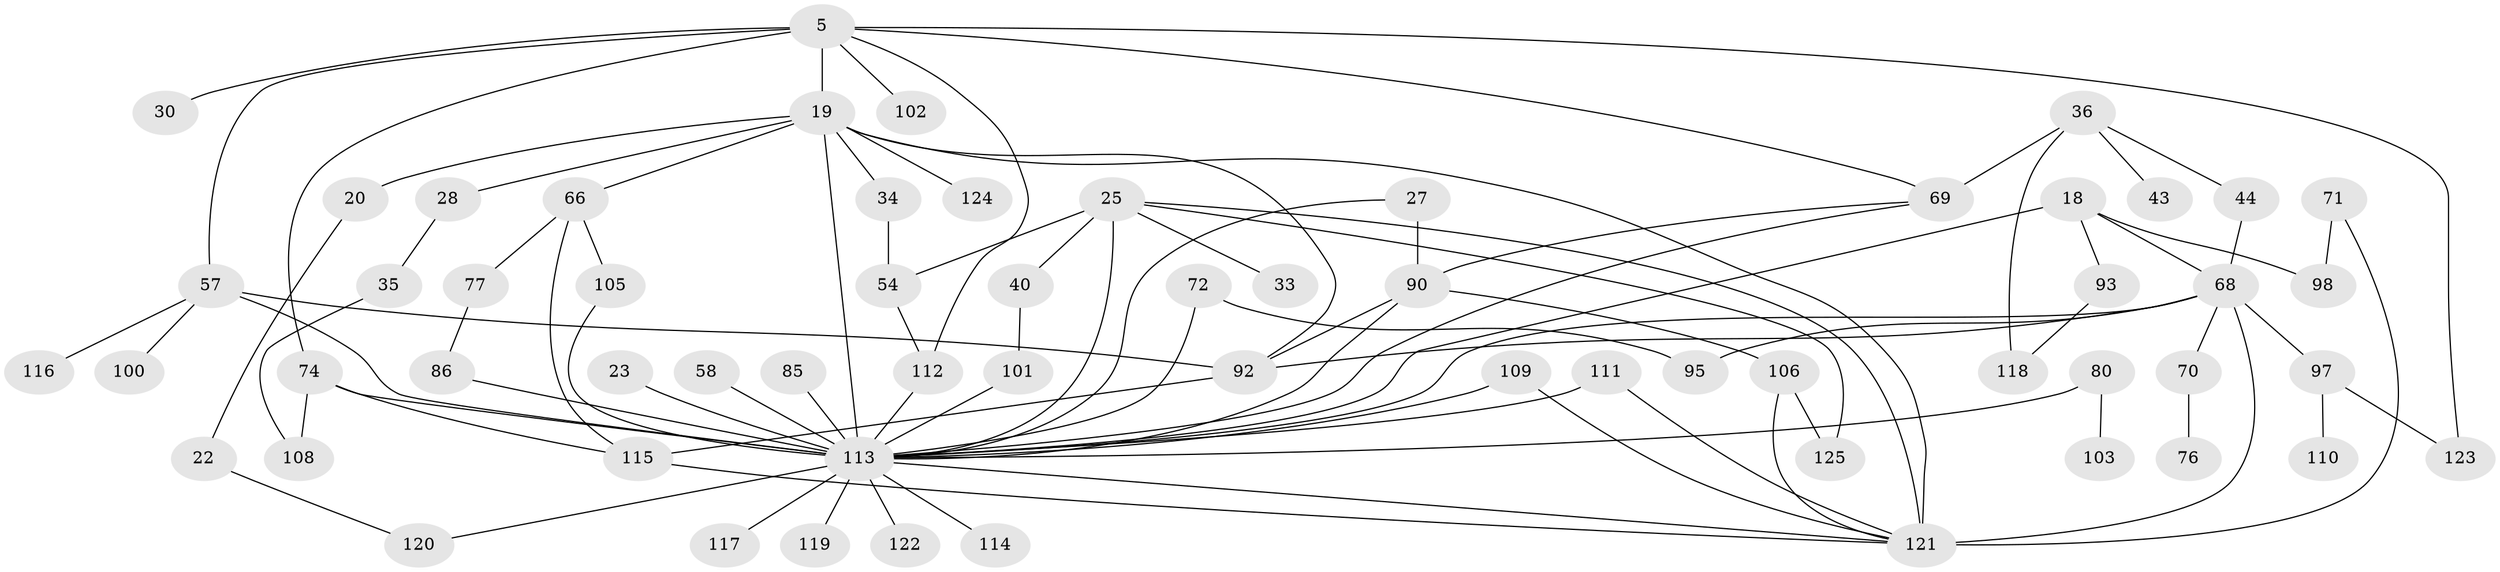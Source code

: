 // original degree distribution, {8: 0.008, 3: 0.2, 5: 0.056, 7: 0.016, 9: 0.008, 4: 0.128, 10: 0.008, 6: 0.04, 2: 0.352, 1: 0.184}
// Generated by graph-tools (version 1.1) at 2025/46/03/04/25 21:46:16]
// undirected, 62 vertices, 93 edges
graph export_dot {
graph [start="1"]
  node [color=gray90,style=filled];
  5;
  18;
  19 [super="+14+11"];
  20;
  22;
  23;
  25 [super="+15"];
  27;
  28;
  30;
  33;
  34;
  35;
  36;
  40;
  43;
  44;
  54;
  57 [super="+53"];
  58;
  66;
  68 [super="+8"];
  69 [super="+52"];
  70;
  71;
  72;
  74 [super="+4"];
  76;
  77;
  80;
  85;
  86;
  90 [super="+60+50+89"];
  92 [super="+78+64"];
  93;
  95;
  97 [super="+32+55+75"];
  98;
  100;
  101;
  102;
  103;
  105;
  106 [super="+94"];
  108;
  109;
  110;
  111 [super="+61"];
  112 [super="+37+88"];
  113 [super="+16+73+107+79"];
  114;
  115 [super="+17+38+46+67"];
  116;
  117;
  118;
  119;
  120;
  121 [super="+81+63"];
  122;
  123 [super="+82"];
  124;
  125;
  5 -- 30;
  5 -- 102;
  5 -- 74;
  5 -- 57;
  5 -- 19 [weight=2];
  5 -- 69;
  5 -- 123;
  5 -- 112;
  18 -- 93;
  18 -- 98;
  18 -- 68;
  18 -- 113;
  19 -- 20;
  19 -- 34;
  19 -- 28;
  19 -- 66;
  19 -- 124;
  19 -- 113 [weight=4];
  19 -- 121 [weight=2];
  19 -- 92;
  20 -- 22;
  22 -- 120;
  23 -- 113 [weight=2];
  25 -- 40;
  25 -- 54 [weight=2];
  25 -- 33 [weight=2];
  25 -- 125;
  25 -- 113 [weight=2];
  25 -- 121;
  27 -- 90;
  27 -- 113;
  28 -- 35;
  34 -- 54;
  35 -- 108;
  36 -- 43;
  36 -- 44;
  36 -- 118;
  36 -- 69;
  40 -- 101;
  44 -- 68;
  54 -- 112;
  57 -- 100;
  57 -- 116;
  57 -- 92 [weight=2];
  57 -- 113 [weight=4];
  58 -- 113;
  66 -- 77;
  66 -- 105;
  66 -- 115;
  68 -- 70;
  68 -- 121 [weight=3];
  68 -- 95;
  68 -- 97 [weight=2];
  68 -- 92;
  68 -- 113 [weight=2];
  69 -- 90;
  69 -- 113;
  70 -- 76;
  71 -- 98;
  71 -- 121;
  72 -- 95;
  72 -- 113;
  74 -- 108;
  74 -- 113 [weight=4];
  74 -- 115;
  77 -- 86;
  80 -- 103;
  80 -- 113;
  85 -- 113;
  86 -- 113;
  90 -- 106;
  90 -- 92;
  90 -- 113 [weight=2];
  92 -- 115;
  93 -- 118;
  97 -- 110;
  97 -- 123;
  101 -- 113 [weight=2];
  105 -- 113;
  106 -- 121;
  106 -- 125;
  109 -- 121;
  109 -- 113;
  111 -- 121;
  111 -- 113;
  112 -- 113;
  113 -- 121;
  113 -- 117;
  113 -- 120;
  113 -- 122;
  113 -- 114;
  113 -- 119;
  115 -- 121;
}
